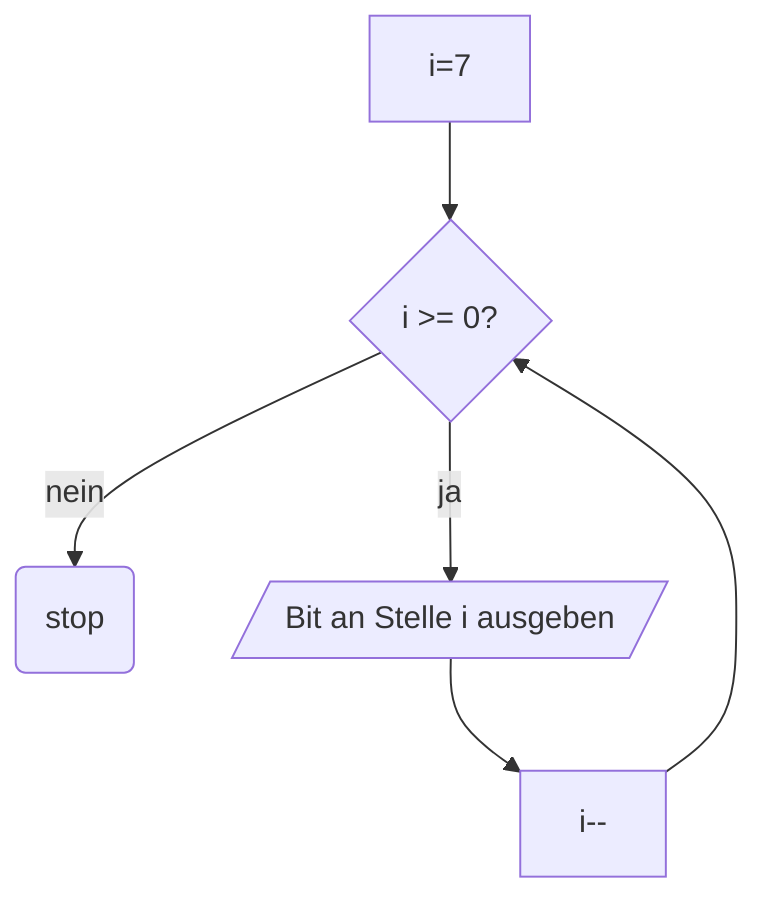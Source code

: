 flowchart TD
    A[i=7] --> B{i >= 0?} -- nein --> Z(stop)
    B -- ja --> C[/Bit an Stelle i ausgeben/] --> D[i--] --> B